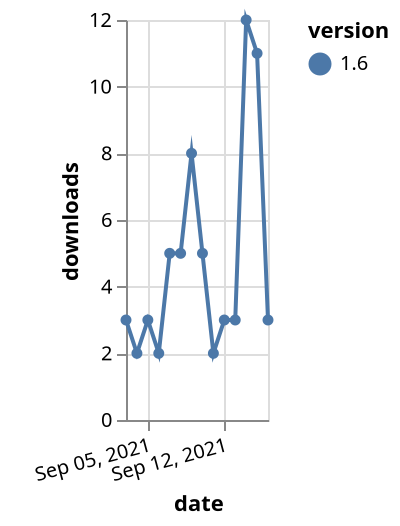 {"$schema": "https://vega.github.io/schema/vega-lite/v5.json", "description": "A simple bar chart with embedded data.", "data": {"values": [{"date": "2021-09-03", "total": 4739, "delta": 3, "version": "1.6"}, {"date": "2021-09-04", "total": 4741, "delta": 2, "version": "1.6"}, {"date": "2021-09-05", "total": 4744, "delta": 3, "version": "1.6"}, {"date": "2021-09-06", "total": 4746, "delta": 2, "version": "1.6"}, {"date": "2021-09-07", "total": 4751, "delta": 5, "version": "1.6"}, {"date": "2021-09-08", "total": 4756, "delta": 5, "version": "1.6"}, {"date": "2021-09-09", "total": 4764, "delta": 8, "version": "1.6"}, {"date": "2021-09-10", "total": 4769, "delta": 5, "version": "1.6"}, {"date": "2021-09-11", "total": 4771, "delta": 2, "version": "1.6"}, {"date": "2021-09-12", "total": 4774, "delta": 3, "version": "1.6"}, {"date": "2021-09-13", "total": 4777, "delta": 3, "version": "1.6"}, {"date": "2021-09-14", "total": 4789, "delta": 12, "version": "1.6"}, {"date": "2021-09-15", "total": 4800, "delta": 11, "version": "1.6"}, {"date": "2021-09-16", "total": 4803, "delta": 3, "version": "1.6"}]}, "width": "container", "mark": {"type": "line", "point": {"filled": true}}, "encoding": {"x": {"field": "date", "type": "temporal", "timeUnit": "yearmonthdate", "title": "date", "axis": {"labelAngle": -15}}, "y": {"field": "delta", "type": "quantitative", "title": "downloads"}, "color": {"field": "version", "type": "nominal"}, "tooltip": {"field": "delta"}}}